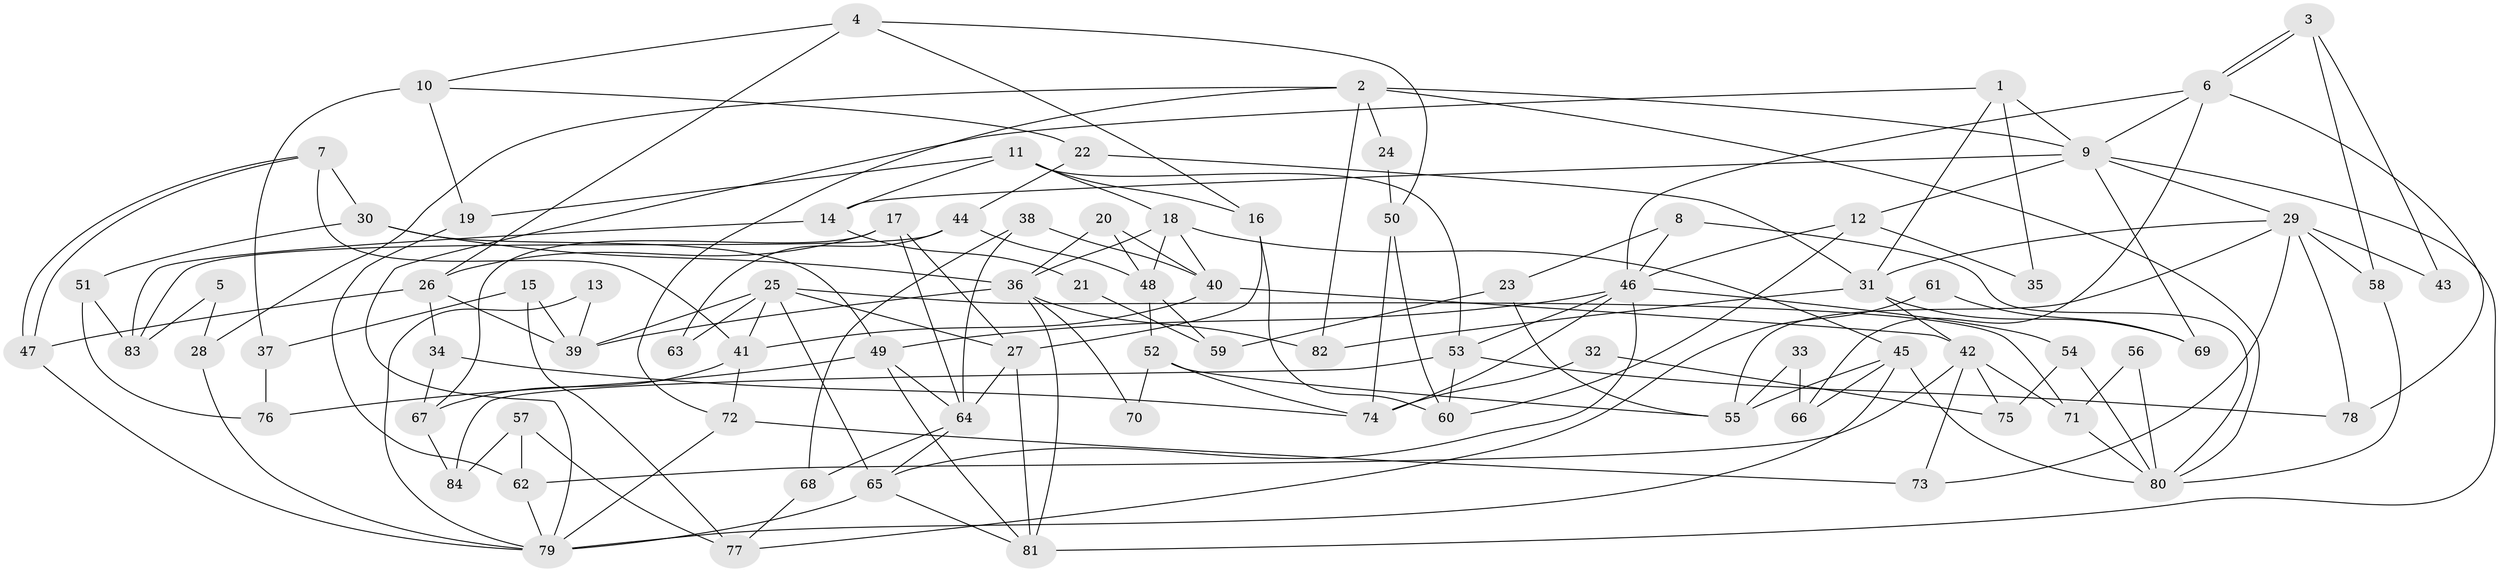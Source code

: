 // coarse degree distribution, {4: 0.20689655172413793, 6: 0.08620689655172414, 2: 0.20689655172413793, 8: 0.034482758620689655, 12: 0.05172413793103448, 5: 0.06896551724137931, 3: 0.2413793103448276, 9: 0.05172413793103448, 7: 0.017241379310344827, 16: 0.017241379310344827, 10: 0.017241379310344827}
// Generated by graph-tools (version 1.1) at 2025/18/03/04/25 18:18:57]
// undirected, 84 vertices, 168 edges
graph export_dot {
graph [start="1"]
  node [color=gray90,style=filled];
  1;
  2;
  3;
  4;
  5;
  6;
  7;
  8;
  9;
  10;
  11;
  12;
  13;
  14;
  15;
  16;
  17;
  18;
  19;
  20;
  21;
  22;
  23;
  24;
  25;
  26;
  27;
  28;
  29;
  30;
  31;
  32;
  33;
  34;
  35;
  36;
  37;
  38;
  39;
  40;
  41;
  42;
  43;
  44;
  45;
  46;
  47;
  48;
  49;
  50;
  51;
  52;
  53;
  54;
  55;
  56;
  57;
  58;
  59;
  60;
  61;
  62;
  63;
  64;
  65;
  66;
  67;
  68;
  69;
  70;
  71;
  72;
  73;
  74;
  75;
  76;
  77;
  78;
  79;
  80;
  81;
  82;
  83;
  84;
  1 -- 31;
  1 -- 79;
  1 -- 9;
  1 -- 35;
  2 -- 9;
  2 -- 72;
  2 -- 24;
  2 -- 28;
  2 -- 80;
  2 -- 82;
  3 -- 6;
  3 -- 6;
  3 -- 58;
  3 -- 43;
  4 -- 16;
  4 -- 50;
  4 -- 10;
  4 -- 26;
  5 -- 28;
  5 -- 83;
  6 -- 46;
  6 -- 9;
  6 -- 66;
  6 -- 78;
  7 -- 41;
  7 -- 47;
  7 -- 47;
  7 -- 30;
  8 -- 80;
  8 -- 46;
  8 -- 23;
  9 -- 12;
  9 -- 14;
  9 -- 29;
  9 -- 69;
  9 -- 81;
  10 -- 19;
  10 -- 22;
  10 -- 37;
  11 -- 16;
  11 -- 18;
  11 -- 14;
  11 -- 19;
  11 -- 53;
  12 -- 46;
  12 -- 35;
  12 -- 60;
  13 -- 79;
  13 -- 39;
  14 -- 21;
  14 -- 83;
  15 -- 37;
  15 -- 77;
  15 -- 39;
  16 -- 60;
  16 -- 27;
  17 -- 26;
  17 -- 64;
  17 -- 27;
  17 -- 67;
  18 -- 45;
  18 -- 36;
  18 -- 40;
  18 -- 48;
  19 -- 62;
  20 -- 48;
  20 -- 36;
  20 -- 40;
  21 -- 59;
  22 -- 31;
  22 -- 44;
  23 -- 55;
  23 -- 59;
  24 -- 50;
  25 -- 65;
  25 -- 27;
  25 -- 39;
  25 -- 41;
  25 -- 63;
  25 -- 71;
  26 -- 39;
  26 -- 34;
  26 -- 47;
  27 -- 81;
  27 -- 64;
  28 -- 79;
  29 -- 31;
  29 -- 43;
  29 -- 55;
  29 -- 58;
  29 -- 73;
  29 -- 78;
  30 -- 36;
  30 -- 49;
  30 -- 51;
  31 -- 82;
  31 -- 42;
  31 -- 69;
  32 -- 75;
  32 -- 74;
  33 -- 55;
  33 -- 66;
  34 -- 67;
  34 -- 74;
  36 -- 81;
  36 -- 39;
  36 -- 70;
  36 -- 82;
  37 -- 76;
  38 -- 40;
  38 -- 64;
  38 -- 68;
  40 -- 41;
  40 -- 42;
  41 -- 67;
  41 -- 72;
  42 -- 73;
  42 -- 62;
  42 -- 71;
  42 -- 75;
  44 -- 48;
  44 -- 63;
  44 -- 83;
  45 -- 80;
  45 -- 79;
  45 -- 55;
  45 -- 66;
  46 -- 49;
  46 -- 53;
  46 -- 54;
  46 -- 65;
  46 -- 74;
  47 -- 79;
  48 -- 52;
  48 -- 59;
  49 -- 64;
  49 -- 76;
  49 -- 81;
  50 -- 60;
  50 -- 74;
  51 -- 83;
  51 -- 76;
  52 -- 55;
  52 -- 74;
  52 -- 70;
  53 -- 78;
  53 -- 60;
  53 -- 84;
  54 -- 80;
  54 -- 75;
  56 -- 80;
  56 -- 71;
  57 -- 62;
  57 -- 84;
  57 -- 77;
  58 -- 80;
  61 -- 69;
  61 -- 77;
  62 -- 79;
  64 -- 65;
  64 -- 68;
  65 -- 81;
  65 -- 79;
  67 -- 84;
  68 -- 77;
  71 -- 80;
  72 -- 79;
  72 -- 73;
}
